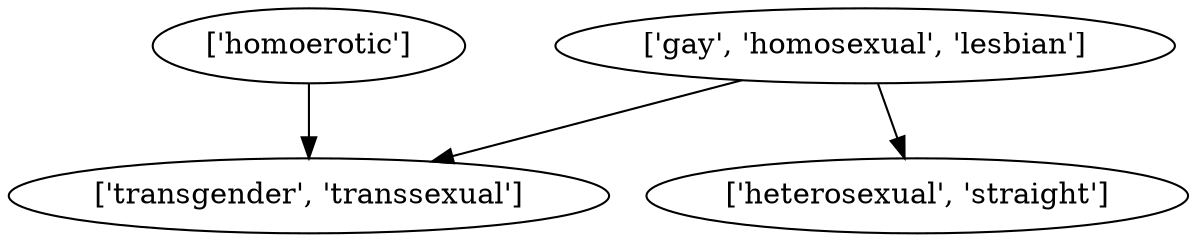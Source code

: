 strict digraph  {
	"['gay', 'homosexual', 'lesbian']" -> "['transgender', 'transsexual']";
	"['gay', 'homosexual', 'lesbian']" -> "['heterosexual', 'straight']";
	"['homoerotic']" -> "['transgender', 'transsexual']";
}
